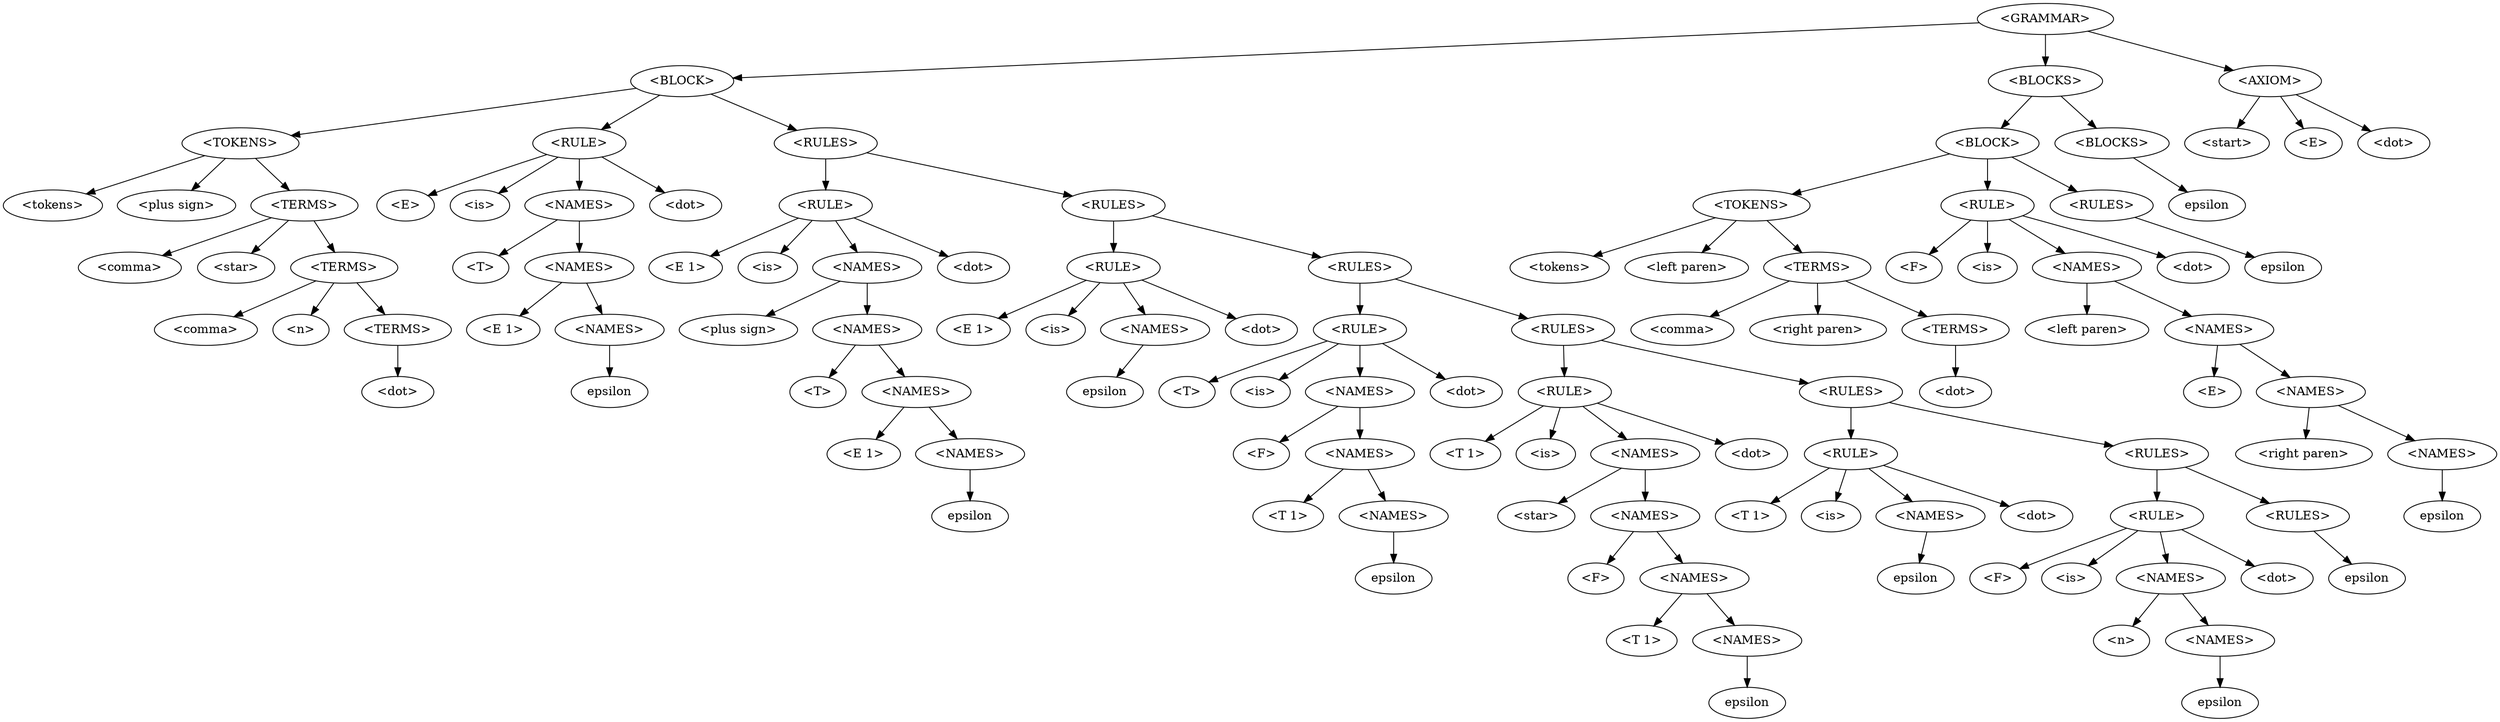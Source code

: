 digraph {
2 [label = "<GRAMMAR>"]
2 -> 3
2 -> 4
2 -> 5
3 [label = "<BLOCK>"]
3 -> 6
3 -> 7
3 -> 8
6 [label = "<TOKENS>"]
6 -> 9
6 -> 10
6 -> 11
9 [label = "<tokens>"]
10 [label = "<plus sign>"]
11 [label = "<TERMS>"]
11 -> 12
11 -> 13
11 -> 14
12 [label = "<comma>"]
13 [label = "<star>"]
14 [label = "<TERMS>"]
14 -> 15
14 -> 16
14 -> 17
15 [label = "<comma>"]
16 [label = "<n>"]
17 [label = "<TERMS>"]
17 -> 18
18 [label = "<dot>"]
7 [label = "<RULE>"]
7 -> 19
7 -> 20
7 -> 21
7 -> 22
19 [label = "<E>"]
20 [label = "<is>"]
21 [label = "<NAMES>"]
21 -> 23
21 -> 24
23 [label = "<T>"]
24 [label = "<NAMES>"]
24 -> 25
24 -> 26
25 [label = "<E 1>"]
26 [label = "<NAMES>"]
26 -> 27
27 [label = "epsilon"]
22 [label = "<dot>"]
8 [label = "<RULES>"]
8 -> 28
8 -> 29
28 [label = "<RULE>"]
28 -> 30
28 -> 31
28 -> 32
28 -> 33
30 [label = "<E 1>"]
31 [label = "<is>"]
32 [label = "<NAMES>"]
32 -> 34
32 -> 35
34 [label = "<plus sign>"]
35 [label = "<NAMES>"]
35 -> 36
35 -> 37
36 [label = "<T>"]
37 [label = "<NAMES>"]
37 -> 38
37 -> 39
38 [label = "<E 1>"]
39 [label = "<NAMES>"]
39 -> 40
40 [label = "epsilon"]
33 [label = "<dot>"]
29 [label = "<RULES>"]
29 -> 41
29 -> 42
41 [label = "<RULE>"]
41 -> 43
41 -> 44
41 -> 45
41 -> 46
43 [label = "<E 1>"]
44 [label = "<is>"]
45 [label = "<NAMES>"]
45 -> 47
47 [label = "epsilon"]
46 [label = "<dot>"]
42 [label = "<RULES>"]
42 -> 48
42 -> 49
48 [label = "<RULE>"]
48 -> 50
48 -> 51
48 -> 52
48 -> 53
50 [label = "<T>"]
51 [label = "<is>"]
52 [label = "<NAMES>"]
52 -> 54
52 -> 55
54 [label = "<F>"]
55 [label = "<NAMES>"]
55 -> 56
55 -> 57
56 [label = "<T 1>"]
57 [label = "<NAMES>"]
57 -> 58
58 [label = "epsilon"]
53 [label = "<dot>"]
49 [label = "<RULES>"]
49 -> 59
49 -> 60
59 [label = "<RULE>"]
59 -> 61
59 -> 62
59 -> 63
59 -> 64
61 [label = "<T 1>"]
62 [label = "<is>"]
63 [label = "<NAMES>"]
63 -> 65
63 -> 66
65 [label = "<star>"]
66 [label = "<NAMES>"]
66 -> 67
66 -> 68
67 [label = "<F>"]
68 [label = "<NAMES>"]
68 -> 69
68 -> 70
69 [label = "<T 1>"]
70 [label = "<NAMES>"]
70 -> 71
71 [label = "epsilon"]
64 [label = "<dot>"]
60 [label = "<RULES>"]
60 -> 72
60 -> 73
72 [label = "<RULE>"]
72 -> 74
72 -> 75
72 -> 76
72 -> 77
74 [label = "<T 1>"]
75 [label = "<is>"]
76 [label = "<NAMES>"]
76 -> 78
78 [label = "epsilon"]
77 [label = "<dot>"]
73 [label = "<RULES>"]
73 -> 79
73 -> 80
79 [label = "<RULE>"]
79 -> 81
79 -> 82
79 -> 83
79 -> 84
81 [label = "<F>"]
82 [label = "<is>"]
83 [label = "<NAMES>"]
83 -> 85
83 -> 86
85 [label = "<n>"]
86 [label = "<NAMES>"]
86 -> 87
87 [label = "epsilon"]
84 [label = "<dot>"]
80 [label = "<RULES>"]
80 -> 88
88 [label = "epsilon"]
4 [label = "<BLOCKS>"]
4 -> 89
4 -> 90
89 [label = "<BLOCK>"]
89 -> 91
89 -> 92
89 -> 93
91 [label = "<TOKENS>"]
91 -> 94
91 -> 95
91 -> 96
94 [label = "<tokens>"]
95 [label = "<left paren>"]
96 [label = "<TERMS>"]
96 -> 97
96 -> 98
96 -> 99
97 [label = "<comma>"]
98 [label = "<right paren>"]
99 [label = "<TERMS>"]
99 -> 100
100 [label = "<dot>"]
92 [label = "<RULE>"]
92 -> 101
92 -> 102
92 -> 103
92 -> 104
101 [label = "<F>"]
102 [label = "<is>"]
103 [label = "<NAMES>"]
103 -> 105
103 -> 106
105 [label = "<left paren>"]
106 [label = "<NAMES>"]
106 -> 107
106 -> 108
107 [label = "<E>"]
108 [label = "<NAMES>"]
108 -> 109
108 -> 110
109 [label = "<right paren>"]
110 [label = "<NAMES>"]
110 -> 111
111 [label = "epsilon"]
104 [label = "<dot>"]
93 [label = "<RULES>"]
93 -> 112
112 [label = "epsilon"]
90 [label = "<BLOCKS>"]
90 -> 113
113 [label = "epsilon"]
5 [label = "<AXIOM>"]
5 -> 114
5 -> 115
5 -> 116
114 [label = "<start>"]
115 [label = "<E>"]
116 [label = "<dot>"]
}